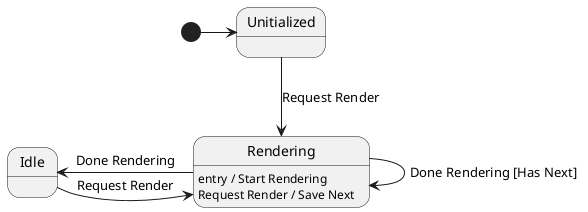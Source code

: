@startuml Renderer

' Events:
' - Request Render
' - Done Rendering

state Unitialized
state Idle
state Rendering {
    Rendering: entry / Start Rendering
    Rendering: Request Render / Save Next
}

[*] -> Unitialized

Unitialized -d-> Rendering : Request Render

Rendering -l-> Idle : Done Rendering
Rendering -> Rendering : Done Rendering [Has Next]

Idle -> Rendering : Request Render

@enduml